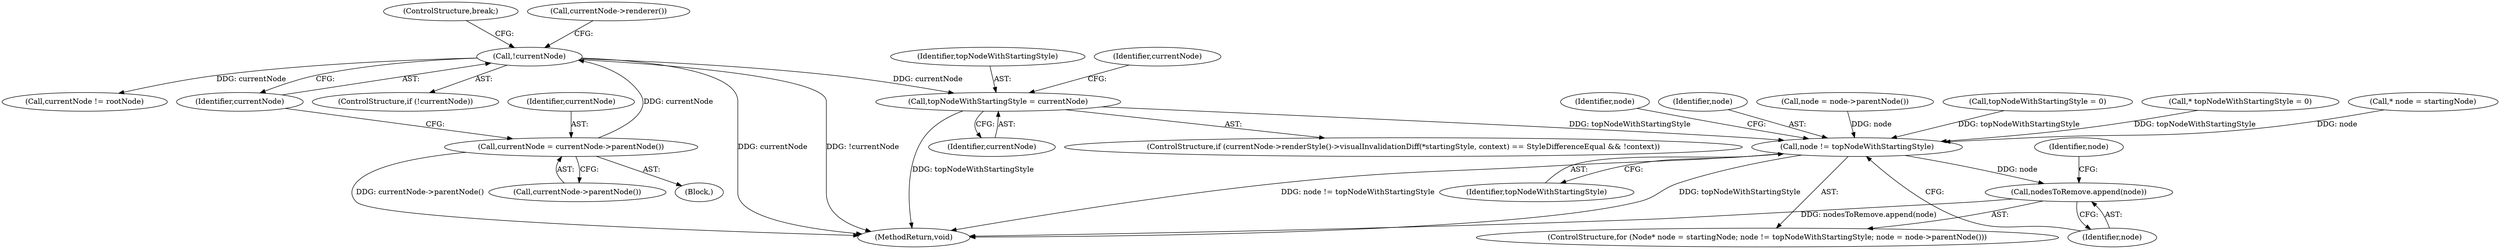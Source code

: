 digraph "0_Chrome_b2b21468c1f7f08b30a7c1755316f6026c50eb2a@pointer" {
"1000204" [label="(Call,topNodeWithStartingStyle = currentNode)"];
"1000172" [label="(Call,!currentNode)"];
"1000168" [label="(Call,currentNode = currentNode->parentNode())"];
"1000215" [label="(Call,node != topNodeWithStartingStyle)"];
"1000221" [label="(Call,nodesToRemove.append(node))"];
"1000206" [label="(Identifier,currentNode)"];
"1000189" [label="(Call,topNodeWithStartingStyle = 0)"];
"1000219" [label="(Identifier,node)"];
"1000204" [label="(Call,topNodeWithStartingStyle = currentNode)"];
"1000170" [label="(Call,currentNode->parentNode())"];
"1000151" [label="(Call,* topNodeWithStartingStyle = 0)"];
"1000221" [label="(Call,nodesToRemove.append(node))"];
"1000194" [label="(ControlStructure,if (currentNode->renderStyle()->visualInvalidationDiff(*startingStyle, context) == StyleDifferenceEqual && !context))"];
"1000212" [label="(Call,* node = startingNode)"];
"1000205" [label="(Identifier,topNodeWithStartingStyle)"];
"1000174" [label="(ControlStructure,break;)"];
"1000253" [label="(MethodReturn,void)"];
"1000178" [label="(Call,currentNode->renderer())"];
"1000118" [label="(Identifier,node)"];
"1000173" [label="(Identifier,currentNode)"];
"1000156" [label="(Identifier,currentNode)"];
"1000168" [label="(Call,currentNode = currentNode->parentNode())"];
"1000216" [label="(Identifier,node)"];
"1000172" [label="(Call,!currentNode)"];
"1000222" [label="(Identifier,node)"];
"1000217" [label="(Identifier,topNodeWithStartingStyle)"];
"1000158" [label="(Block,)"];
"1000210" [label="(ControlStructure,for (Node* node = startingNode; node != topNodeWithStartingStyle; node = node->parentNode()))"];
"1000218" [label="(Call,node = node->parentNode())"];
"1000155" [label="(Call,currentNode != rootNode)"];
"1000171" [label="(ControlStructure,if (!currentNode))"];
"1000169" [label="(Identifier,currentNode)"];
"1000215" [label="(Call,node != topNodeWithStartingStyle)"];
"1000204" -> "1000194"  [label="AST: "];
"1000204" -> "1000206"  [label="CFG: "];
"1000205" -> "1000204"  [label="AST: "];
"1000206" -> "1000204"  [label="AST: "];
"1000156" -> "1000204"  [label="CFG: "];
"1000204" -> "1000253"  [label="DDG: topNodeWithStartingStyle"];
"1000172" -> "1000204"  [label="DDG: currentNode"];
"1000204" -> "1000215"  [label="DDG: topNodeWithStartingStyle"];
"1000172" -> "1000171"  [label="AST: "];
"1000172" -> "1000173"  [label="CFG: "];
"1000173" -> "1000172"  [label="AST: "];
"1000174" -> "1000172"  [label="CFG: "];
"1000178" -> "1000172"  [label="CFG: "];
"1000172" -> "1000253"  [label="DDG: !currentNode"];
"1000172" -> "1000253"  [label="DDG: currentNode"];
"1000172" -> "1000155"  [label="DDG: currentNode"];
"1000168" -> "1000172"  [label="DDG: currentNode"];
"1000168" -> "1000158"  [label="AST: "];
"1000168" -> "1000170"  [label="CFG: "];
"1000169" -> "1000168"  [label="AST: "];
"1000170" -> "1000168"  [label="AST: "];
"1000173" -> "1000168"  [label="CFG: "];
"1000168" -> "1000253"  [label="DDG: currentNode->parentNode()"];
"1000215" -> "1000210"  [label="AST: "];
"1000215" -> "1000217"  [label="CFG: "];
"1000216" -> "1000215"  [label="AST: "];
"1000217" -> "1000215"  [label="AST: "];
"1000222" -> "1000215"  [label="CFG: "];
"1000118" -> "1000215"  [label="CFG: "];
"1000215" -> "1000253"  [label="DDG: topNodeWithStartingStyle"];
"1000215" -> "1000253"  [label="DDG: node != topNodeWithStartingStyle"];
"1000218" -> "1000215"  [label="DDG: node"];
"1000212" -> "1000215"  [label="DDG: node"];
"1000189" -> "1000215"  [label="DDG: topNodeWithStartingStyle"];
"1000151" -> "1000215"  [label="DDG: topNodeWithStartingStyle"];
"1000215" -> "1000221"  [label="DDG: node"];
"1000221" -> "1000210"  [label="AST: "];
"1000221" -> "1000222"  [label="CFG: "];
"1000222" -> "1000221"  [label="AST: "];
"1000219" -> "1000221"  [label="CFG: "];
"1000221" -> "1000253"  [label="DDG: nodesToRemove.append(node)"];
}
